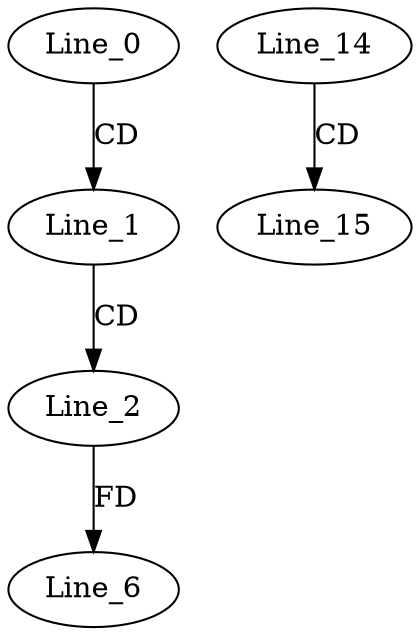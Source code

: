 digraph G {
  Line_0;
  Line_1;
  Line_2;
  Line_6;
  Line_14;
  Line_15;
  Line_0 -> Line_1 [ label="CD" ];
  Line_1 -> Line_2 [ label="CD" ];
  Line_2 -> Line_6 [ label="FD" ];
  Line_14 -> Line_15 [ label="CD" ];
}
